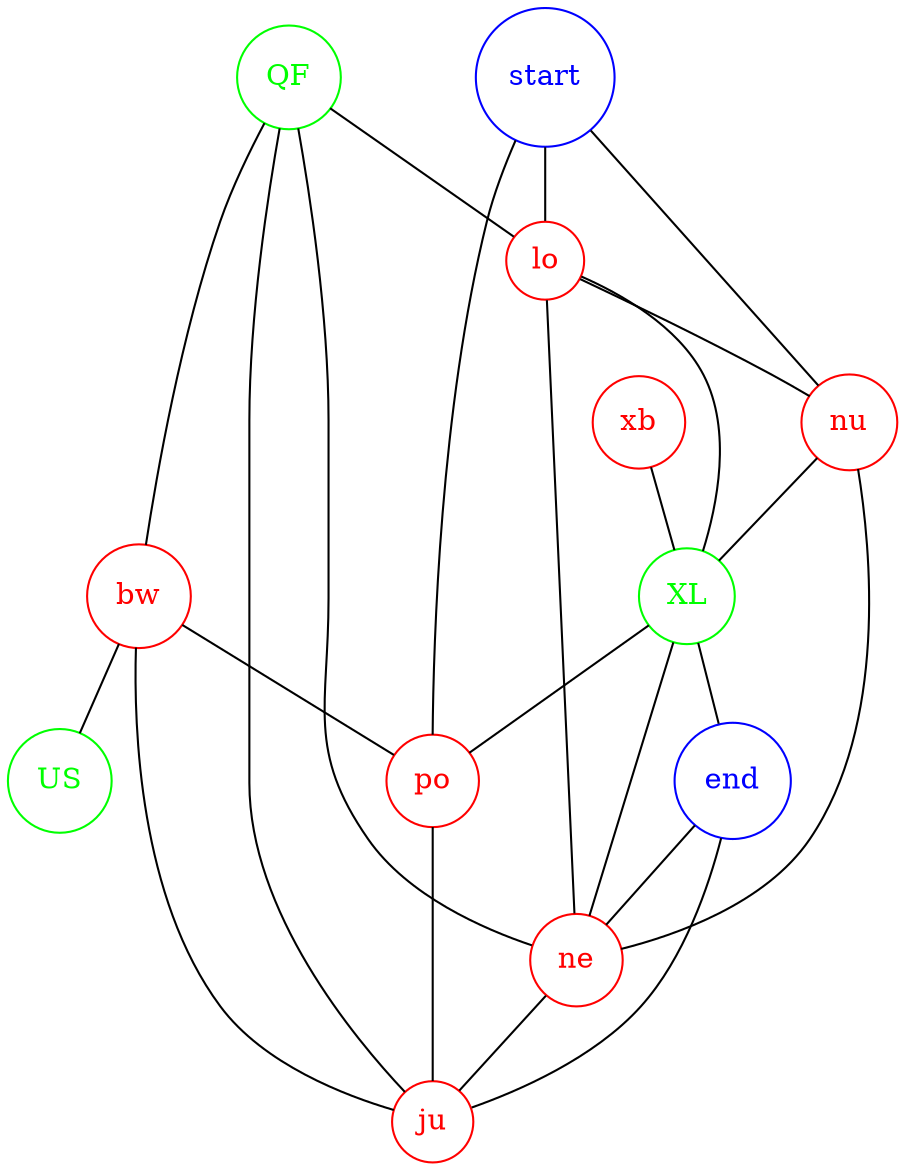 graph graph1 {
    node [shape=circle]

    start [color=blue fontcolor=blue]
    QF [color=green fontcolor=green]
    XL [color=green fontcolor=green]
    US [color=green fontcolor=green]
    lo [color=red fontcolor=red]
    nu [color=red fontcolor=red]
    xb [color=red fontcolor=red]
    bw [color=red fontcolor=red]
    po [color=red fontcolor=red]
    ne [color=red fontcolor=red]
    ju [color=red fontcolor=red]
    end [color=blue fontcolor=blue]


    start -- lo
    po -- start
    QF -- bw
    po -- ju
    QF -- lo
    XL -- ne
    bw -- US
    ne -- lo
    nu -- ne
    bw -- po
    QF -- ne
    ne -- ju
    lo -- XL
    QF -- ju
    bw -- ju
    nu -- start
    lo -- nu
    nu -- XL
    xb -- XL
    XL -- po
    end -- ne
    end -- ju
    XL -- end
}